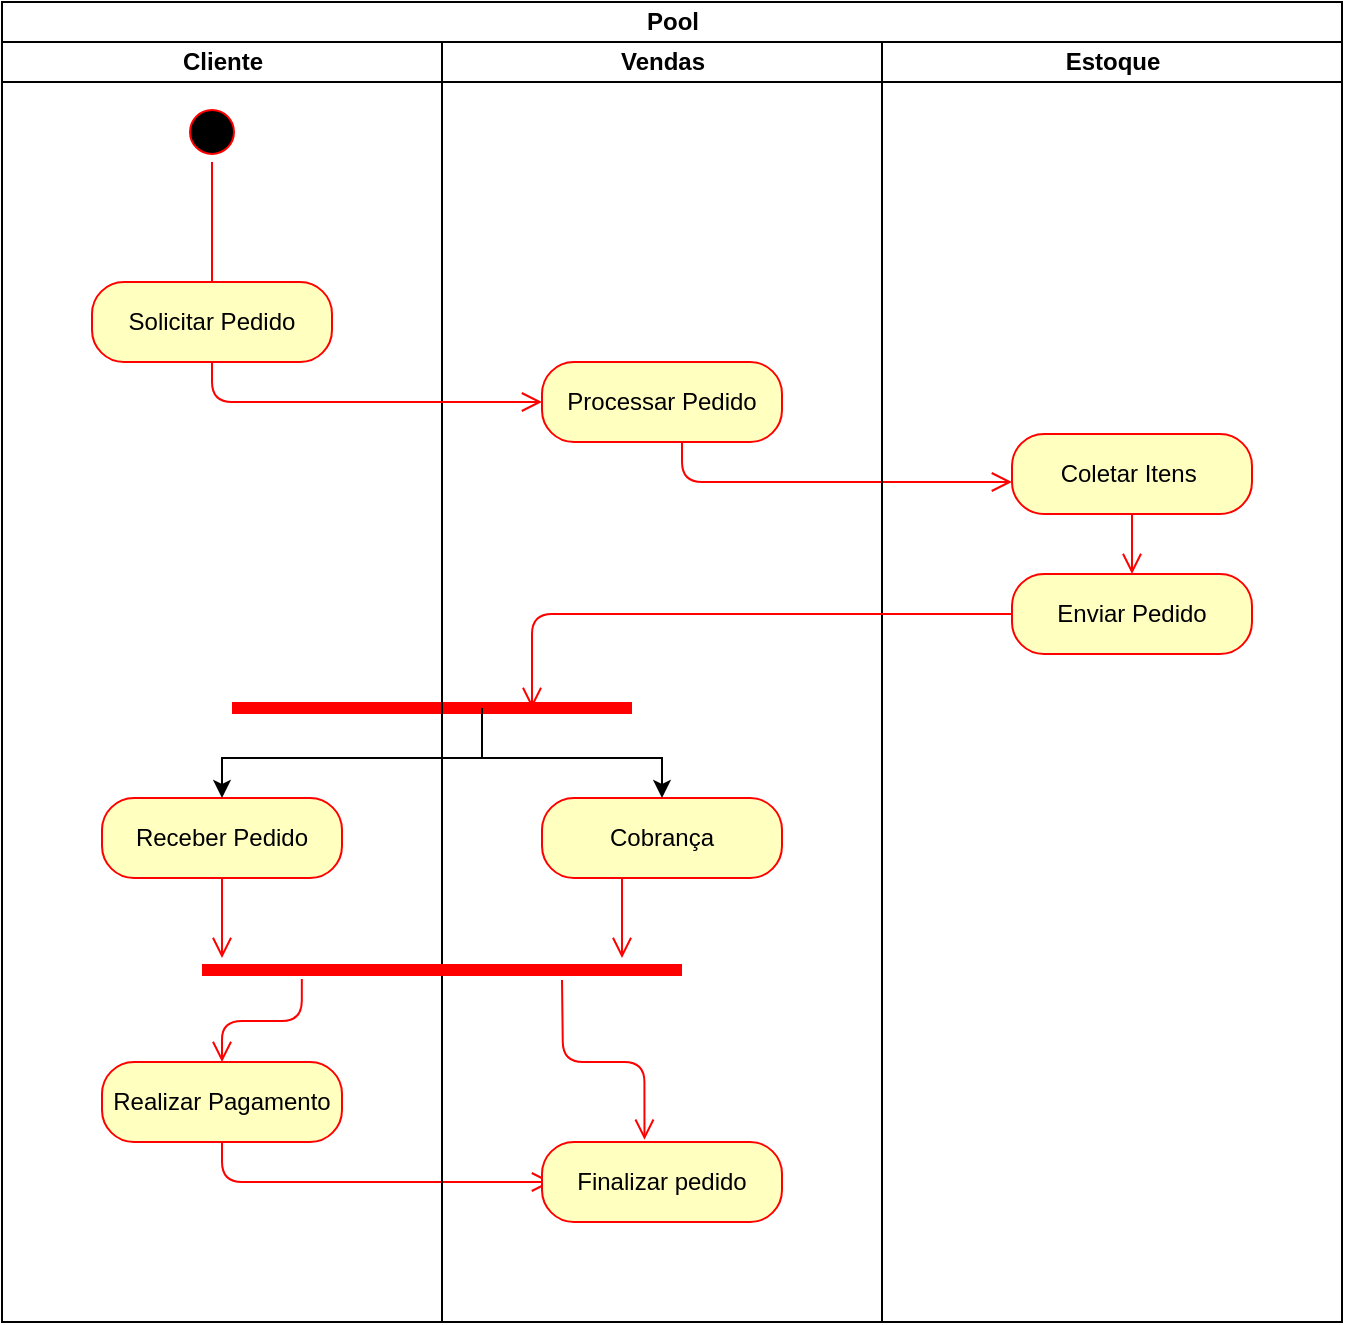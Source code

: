 <mxfile version="13.8.1" type="github">
  <diagram id="A_wYnvS-wCIYyP_TFe44" name="Page-1">
    <mxGraphModel dx="1254" dy="369" grid="1" gridSize="10" guides="1" tooltips="1" connect="1" arrows="1" fold="1" page="1" pageScale="1" pageWidth="827" pageHeight="1169" math="0" shadow="0">
      <root>
        <mxCell id="0" />
        <mxCell id="1" parent="0" />
        <mxCell id="9F1OHB0WLYa_Q_a-96xW-40" value="Pool" style="swimlane;html=1;childLayout=stackLayout;resizeParent=1;resizeParentMax=0;startSize=20;" vertex="1" parent="1">
          <mxGeometry x="-310" y="30" width="670" height="660" as="geometry" />
        </mxCell>
        <mxCell id="9F1OHB0WLYa_Q_a-96xW-41" value="Cliente" style="swimlane;html=1;startSize=20;" vertex="1" parent="9F1OHB0WLYa_Q_a-96xW-40">
          <mxGeometry y="20" width="220" height="640" as="geometry" />
        </mxCell>
        <mxCell id="9F1OHB0WLYa_Q_a-96xW-45" value="" style="edgeStyle=orthogonalEdgeStyle;html=1;verticalAlign=bottom;endArrow=open;endSize=8;strokeColor=#ff0000;" edge="1" source="9F1OHB0WLYa_Q_a-96xW-44" parent="9F1OHB0WLYa_Q_a-96xW-41">
          <mxGeometry relative="1" as="geometry">
            <mxPoint x="105" y="130" as="targetPoint" />
            <Array as="points">
              <mxPoint x="105" y="120" />
            </Array>
          </mxGeometry>
        </mxCell>
        <mxCell id="9F1OHB0WLYa_Q_a-96xW-44" value="" style="ellipse;html=1;shape=startState;fillColor=#000000;strokeColor=#ff0000;" vertex="1" parent="9F1OHB0WLYa_Q_a-96xW-41">
          <mxGeometry x="90" y="30" width="30" height="30" as="geometry" />
        </mxCell>
        <mxCell id="9F1OHB0WLYa_Q_a-96xW-47" value="Solicitar Pedido" style="rounded=1;whiteSpace=wrap;html=1;arcSize=40;fontColor=#000000;fillColor=#ffffc0;strokeColor=#ff0000;" vertex="1" parent="9F1OHB0WLYa_Q_a-96xW-41">
          <mxGeometry x="45" y="120" width="120" height="40" as="geometry" />
        </mxCell>
        <mxCell id="9F1OHB0WLYa_Q_a-96xW-64" value="Receber Pedido" style="rounded=1;whiteSpace=wrap;html=1;arcSize=40;fontColor=#000000;fillColor=#ffffc0;strokeColor=#ff0000;" vertex="1" parent="9F1OHB0WLYa_Q_a-96xW-41">
          <mxGeometry x="50" y="378" width="120" height="40" as="geometry" />
        </mxCell>
        <mxCell id="9F1OHB0WLYa_Q_a-96xW-65" value="" style="edgeStyle=orthogonalEdgeStyle;html=1;verticalAlign=bottom;endArrow=open;endSize=8;strokeColor=#ff0000;" edge="1" source="9F1OHB0WLYa_Q_a-96xW-64" parent="9F1OHB0WLYa_Q_a-96xW-41">
          <mxGeometry relative="1" as="geometry">
            <mxPoint x="110" y="458" as="targetPoint" />
          </mxGeometry>
        </mxCell>
        <mxCell id="9F1OHB0WLYa_Q_a-96xW-68" style="edgeStyle=orthogonalEdgeStyle;rounded=0;orthogonalLoop=1;jettySize=auto;html=1;entryX=0.5;entryY=0;entryDx=0;entryDy=0;exitX=0.625;exitY=1;exitDx=0;exitDy=0;exitPerimeter=0;" edge="1" parent="9F1OHB0WLYa_Q_a-96xW-41" source="9F1OHB0WLYa_Q_a-96xW-60" target="9F1OHB0WLYa_Q_a-96xW-64">
          <mxGeometry relative="1" as="geometry">
            <mxPoint x="240" y="348" as="sourcePoint" />
          </mxGeometry>
        </mxCell>
        <mxCell id="9F1OHB0WLYa_Q_a-96xW-85" value="" style="edgeStyle=orthogonalEdgeStyle;html=1;verticalAlign=bottom;endArrow=open;endSize=8;strokeColor=#ff0000;" edge="1" parent="9F1OHB0WLYa_Q_a-96xW-41">
          <mxGeometry relative="1" as="geometry">
            <mxPoint x="275" y="570" as="targetPoint" />
            <mxPoint x="110" y="550.0" as="sourcePoint" />
            <Array as="points">
              <mxPoint x="110" y="570" />
            </Array>
          </mxGeometry>
        </mxCell>
        <mxCell id="9F1OHB0WLYa_Q_a-96xW-60" value="" style="shape=line;html=1;strokeWidth=6;strokeColor=#ff0000;" vertex="1" parent="9F1OHB0WLYa_Q_a-96xW-41">
          <mxGeometry x="115" y="328" width="200" height="10" as="geometry" />
        </mxCell>
        <mxCell id="9F1OHB0WLYa_Q_a-96xW-42" value="Vendas" style="swimlane;html=1;startSize=20;" vertex="1" parent="9F1OHB0WLYa_Q_a-96xW-40">
          <mxGeometry x="220" y="20" width="220" height="640" as="geometry" />
        </mxCell>
        <mxCell id="9F1OHB0WLYa_Q_a-96xW-77" value="Realizar Pagamento" style="rounded=1;whiteSpace=wrap;html=1;arcSize=40;fontColor=#000000;fillColor=#ffffc0;strokeColor=#ff0000;" vertex="1" parent="9F1OHB0WLYa_Q_a-96xW-42">
          <mxGeometry x="-170" y="510" width="120" height="40" as="geometry" />
        </mxCell>
        <mxCell id="9F1OHB0WLYa_Q_a-96xW-82" value="" style="edgeStyle=orthogonalEdgeStyle;html=1;verticalAlign=bottom;endArrow=open;endSize=8;strokeColor=#ff0000;" edge="1" parent="9F1OHB0WLYa_Q_a-96xW-42">
          <mxGeometry relative="1" as="geometry">
            <mxPoint x="90" y="458" as="targetPoint" />
            <mxPoint x="90" y="418" as="sourcePoint" />
          </mxGeometry>
        </mxCell>
        <mxCell id="9F1OHB0WLYa_Q_a-96xW-78" value="Finalizar pedido" style="rounded=1;whiteSpace=wrap;html=1;arcSize=40;fontColor=#000000;fillColor=#ffffc0;strokeColor=#ff0000;" vertex="1" parent="9F1OHB0WLYa_Q_a-96xW-42">
          <mxGeometry x="50" y="550" width="120" height="40" as="geometry" />
        </mxCell>
        <mxCell id="9F1OHB0WLYa_Q_a-96xW-66" value="Cobrança" style="rounded=1;whiteSpace=wrap;html=1;arcSize=40;fontColor=#000000;fillColor=#ffffc0;strokeColor=#ff0000;" vertex="1" parent="9F1OHB0WLYa_Q_a-96xW-42">
          <mxGeometry x="50" y="378" width="120" height="40" as="geometry" />
        </mxCell>
        <mxCell id="9F1OHB0WLYa_Q_a-96xW-49" value="Processar Pedido" style="rounded=1;whiteSpace=wrap;html=1;arcSize=40;fontColor=#000000;fillColor=#ffffc0;strokeColor=#ff0000;" vertex="1" parent="9F1OHB0WLYa_Q_a-96xW-42">
          <mxGeometry x="50" y="160" width="120" height="40" as="geometry" />
        </mxCell>
        <mxCell id="9F1OHB0WLYa_Q_a-96xW-53" value="" style="edgeStyle=orthogonalEdgeStyle;html=1;verticalAlign=bottom;endArrow=open;endSize=8;strokeColor=#ff0000;" edge="1" parent="9F1OHB0WLYa_Q_a-96xW-42">
          <mxGeometry relative="1" as="geometry">
            <mxPoint x="284.97" y="220" as="targetPoint" />
            <mxPoint x="120.004" y="200" as="sourcePoint" />
            <Array as="points">
              <mxPoint x="119.97" y="220" />
            </Array>
          </mxGeometry>
        </mxCell>
        <mxCell id="9F1OHB0WLYa_Q_a-96xW-43" value="Estoque" style="swimlane;html=1;startSize=20;" vertex="1" parent="9F1OHB0WLYa_Q_a-96xW-40">
          <mxGeometry x="440" y="20" width="230" height="640" as="geometry" />
        </mxCell>
        <mxCell id="9F1OHB0WLYa_Q_a-96xW-56" value="" style="edgeStyle=orthogonalEdgeStyle;html=1;verticalAlign=bottom;endArrow=open;endSize=8;strokeColor=#ff0000;exitX=0.5;exitY=1;exitDx=0;exitDy=0;entryX=0.5;entryY=0;entryDx=0;entryDy=0;" edge="1" parent="9F1OHB0WLYa_Q_a-96xW-43" source="9F1OHB0WLYa_Q_a-96xW-51" target="9F1OHB0WLYa_Q_a-96xW-54">
          <mxGeometry relative="1" as="geometry">
            <mxPoint x="154.97" y="270" as="targetPoint" />
            <mxPoint x="-9.996" y="250" as="sourcePoint" />
            <Array as="points" />
          </mxGeometry>
        </mxCell>
        <mxCell id="9F1OHB0WLYa_Q_a-96xW-54" value="Enviar Pedido" style="rounded=1;whiteSpace=wrap;html=1;arcSize=40;fontColor=#000000;fillColor=#ffffc0;strokeColor=#ff0000;" vertex="1" parent="9F1OHB0WLYa_Q_a-96xW-43">
          <mxGeometry x="65" y="266" width="120" height="40" as="geometry" />
        </mxCell>
        <mxCell id="9F1OHB0WLYa_Q_a-96xW-51" value="Coletar Itens&amp;nbsp;" style="rounded=1;whiteSpace=wrap;html=1;arcSize=40;fontColor=#000000;fillColor=#ffffc0;strokeColor=#ff0000;" vertex="1" parent="9F1OHB0WLYa_Q_a-96xW-43">
          <mxGeometry x="65" y="196" width="120" height="40" as="geometry" />
        </mxCell>
        <mxCell id="9F1OHB0WLYa_Q_a-96xW-48" value="" style="edgeStyle=orthogonalEdgeStyle;html=1;verticalAlign=bottom;endArrow=open;endSize=8;strokeColor=#ff0000;" edge="1" source="9F1OHB0WLYa_Q_a-96xW-47" parent="9F1OHB0WLYa_Q_a-96xW-40" target="9F1OHB0WLYa_Q_a-96xW-49">
          <mxGeometry relative="1" as="geometry">
            <mxPoint x="105" y="240" as="targetPoint" />
            <Array as="points">
              <mxPoint x="105" y="200" />
            </Array>
          </mxGeometry>
        </mxCell>
        <mxCell id="9F1OHB0WLYa_Q_a-96xW-72" style="edgeStyle=orthogonalEdgeStyle;rounded=0;orthogonalLoop=1;jettySize=auto;html=1;entryX=0.5;entryY=0;entryDx=0;entryDy=0;" edge="1" parent="9F1OHB0WLYa_Q_a-96xW-40" target="9F1OHB0WLYa_Q_a-96xW-66">
          <mxGeometry relative="1" as="geometry">
            <mxPoint x="240" y="353" as="sourcePoint" />
            <Array as="points">
              <mxPoint x="240" y="353" />
              <mxPoint x="240" y="378" />
              <mxPoint x="330" y="378" />
            </Array>
          </mxGeometry>
        </mxCell>
        <mxCell id="9F1OHB0WLYa_Q_a-96xW-74" value="" style="edgeStyle=orthogonalEdgeStyle;html=1;verticalAlign=bottom;endArrow=open;endSize=8;strokeColor=#ff0000;exitX=0;exitY=0.5;exitDx=0;exitDy=0;entryX=0.75;entryY=0.5;entryDx=0;entryDy=0;entryPerimeter=0;" edge="1" parent="9F1OHB0WLYa_Q_a-96xW-40" source="9F1OHB0WLYa_Q_a-96xW-54" target="9F1OHB0WLYa_Q_a-96xW-60">
          <mxGeometry relative="1" as="geometry">
            <mxPoint x="297.48" y="340.0" as="targetPoint" />
            <mxPoint x="132.514" y="320.0" as="sourcePoint" />
            <Array as="points">
              <mxPoint x="265" y="306" />
            </Array>
          </mxGeometry>
        </mxCell>
        <mxCell id="9F1OHB0WLYa_Q_a-96xW-76" value="" style="shape=line;html=1;strokeWidth=6;strokeColor=#ff0000;" vertex="1" parent="1">
          <mxGeometry x="-210" y="509" width="240" height="10" as="geometry" />
        </mxCell>
        <mxCell id="9F1OHB0WLYa_Q_a-96xW-81" value="" style="edgeStyle=orthogonalEdgeStyle;html=1;verticalAlign=bottom;endArrow=open;endSize=8;strokeColor=#ff0000;exitX=0.208;exitY=0.956;exitDx=0;exitDy=0;exitPerimeter=0;" edge="1" parent="1" source="9F1OHB0WLYa_Q_a-96xW-76" target="9F1OHB0WLYa_Q_a-96xW-77">
          <mxGeometry relative="1" as="geometry">
            <mxPoint x="-190" y="518" as="targetPoint" />
            <mxPoint x="-190" y="478" as="sourcePoint" />
          </mxGeometry>
        </mxCell>
        <mxCell id="9F1OHB0WLYa_Q_a-96xW-83" value="" style="edgeStyle=orthogonalEdgeStyle;html=1;verticalAlign=bottom;endArrow=open;endSize=8;strokeColor=#ff0000;entryX=0.427;entryY=-0.029;entryDx=0;entryDy=0;entryPerimeter=0;" edge="1" parent="1" target="9F1OHB0WLYa_Q_a-96xW-78">
          <mxGeometry relative="1" as="geometry">
            <mxPoint x="10" y="550" as="targetPoint" />
            <mxPoint x="-30" y="519" as="sourcePoint" />
          </mxGeometry>
        </mxCell>
      </root>
    </mxGraphModel>
  </diagram>
</mxfile>
